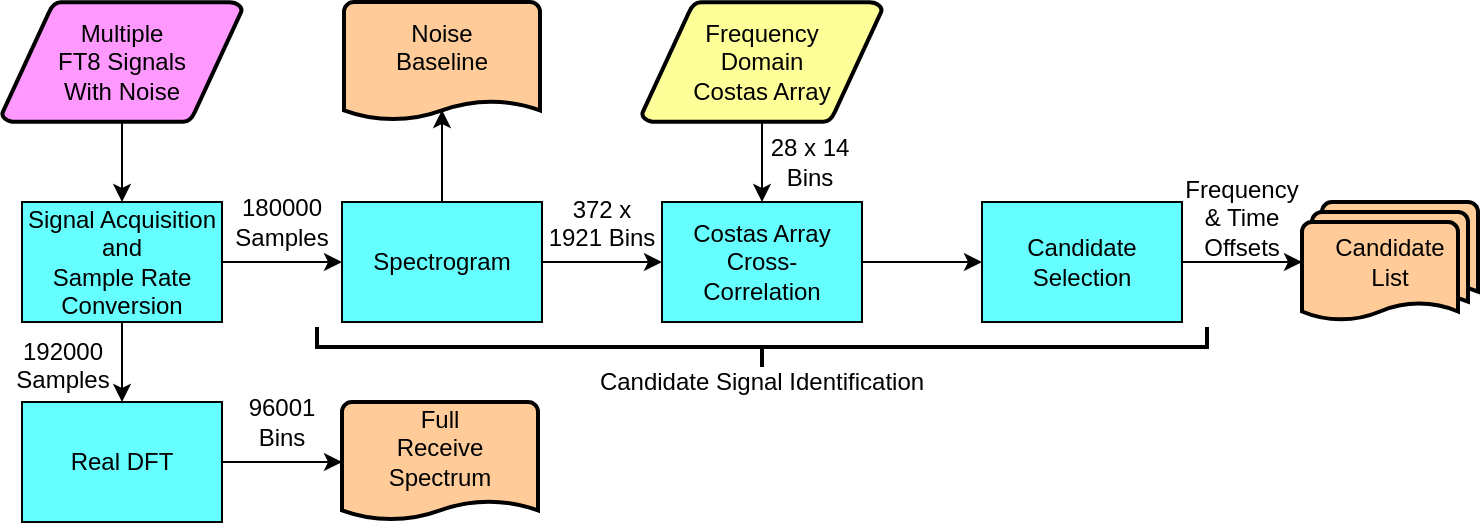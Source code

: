 <mxGraphModel dx="524" dy="900" grid="1" gridSize="10" guides="1" tooltips="1" connect="1" arrows="1" fold="1" page="1" pageScale="1" pageWidth="827" pageHeight="1169" background="#ffffff"><root><mxCell id="0"/><mxCell id="1" parent="0"/><mxCell id="2" value="Spectrogram" style="rounded=0;whiteSpace=wrap;html=1;fillColor=#66FFFF;" parent="1" vertex="1"><mxGeometry x="220" y="190" width="100" height="60" as="geometry"/></mxCell><mxCell id="3" value="Costas Array&lt;div&gt;Cross-&lt;div&gt;Correlation&lt;/div&gt;&lt;/div&gt;" style="rounded=0;whiteSpace=wrap;html=1;fillColor=#66FFFF;" parent="1" vertex="1"><mxGeometry x="380" y="190" width="100" height="60" as="geometry"/></mxCell><mxCell id="4" value="Candidate&lt;div&gt;Selection&lt;/div&gt;" style="rounded=0;whiteSpace=wrap;html=1;fillColor=#66FFFF;" parent="1" vertex="1"><mxGeometry x="540" y="190" width="100" height="60" as="geometry"/></mxCell><mxCell id="5" value="Signal Acquisition&lt;div&gt;and&lt;div&gt;Sample Rate Conversion&lt;/div&gt;&lt;/div&gt;" style="rounded=0;whiteSpace=wrap;html=1;fillColor=#66FFFF;" parent="1" vertex="1"><mxGeometry x="60" y="190" width="100" height="60" as="geometry"/></mxCell><mxCell id="6" value="Real DFT" style="rounded=0;whiteSpace=wrap;html=1;fillColor=#66FFFF;" parent="1" vertex="1"><mxGeometry x="60" y="290" width="100" height="60" as="geometry"/></mxCell><mxCell id="7" value="" style="endArrow=classic;html=1;exitX=1;exitY=0.5;entryX=0;entryY=0.5;" parent="1" source="5" target="2" edge="1"><mxGeometry width="50" height="50" relative="1" as="geometry"><mxPoint x="160" y="245" as="sourcePoint"/><mxPoint x="210" y="195" as="targetPoint"/></mxGeometry></mxCell><mxCell id="8" value="" style="endArrow=classic;html=1;exitX=1;exitY=0.5;entryX=0;entryY=0.5;" parent="1" source="2" target="3" edge="1"><mxGeometry width="50" height="50" relative="1" as="geometry"><mxPoint x="180" y="230" as="sourcePoint"/><mxPoint x="220" y="230" as="targetPoint"/><Array as="points"/></mxGeometry></mxCell><mxCell id="9" value="" style="endArrow=classic;html=1;exitX=0.5;exitY=0;entryX=0.5;entryY=0.9;entryPerimeter=0;" parent="1" source="2" target="28" edge="1"><mxGeometry width="50" height="50" relative="1" as="geometry"><mxPoint x="245" y="195" as="sourcePoint"/><mxPoint x="269" y="140" as="targetPoint"/></mxGeometry></mxCell><mxCell id="10" value="" style="endArrow=classic;html=1;exitX=1;exitY=0.5;entryX=0.004;entryY=0.375;entryPerimeter=0;" parent="1" source="4" edge="1"><mxGeometry width="50" height="50" relative="1" as="geometry"><mxPoint x="650" y="310" as="sourcePoint"/><mxPoint x="700" y="220" as="targetPoint"/></mxGeometry></mxCell><mxCell id="11" value="" style="endArrow=classic;html=1;exitX=0.5;exitY=1;" parent="1" source="5" target="6" edge="1"><mxGeometry width="50" height="50" relative="1" as="geometry"><mxPoint x="130" y="275" as="sourcePoint"/><mxPoint x="180" y="225" as="targetPoint"/></mxGeometry></mxCell><mxCell id="12" value="" style="endArrow=classic;html=1;exitX=0.5;exitY=1;" parent="1" edge="1"><mxGeometry width="50" height="50" relative="1" as="geometry"><mxPoint x="110" y="150" as="sourcePoint"/><mxPoint x="110" y="190" as="targetPoint"/></mxGeometry></mxCell><mxCell id="13" value="192000&lt;div&gt;Samples&lt;/div&gt;" style="text;html=1;resizable=0;points=[];autosize=1;align=center;verticalAlign=top;spacingTop=-4;" parent="1" vertex="1"><mxGeometry x="50" y="255" width="60" height="30" as="geometry"/></mxCell><mxCell id="14" value="" style="endArrow=classic;html=1;exitX=1;exitY=0.5;entryX=0;entryY=0.5;" parent="1" edge="1"><mxGeometry width="50" height="50" relative="1" as="geometry"><mxPoint x="480" y="220" as="sourcePoint"/><mxPoint x="540" y="220" as="targetPoint"/><Array as="points"/></mxGeometry></mxCell><mxCell id="15" value="180000&lt;div&gt;Samples&lt;/div&gt;" style="text;html=1;strokeColor=none;fillColor=none;align=center;verticalAlign=middle;whiteSpace=wrap;rounded=0;labelBackgroundColor=none;" parent="1" vertex="1"><mxGeometry x="170" y="190" width="40" height="20" as="geometry"/></mxCell><mxCell id="16" value="Candidate Signal Identification" style="text;html=1;strokeColor=none;fillColor=none;align=center;verticalAlign=middle;whiteSpace=wrap;rounded=0;" parent="1" vertex="1"><mxGeometry x="340" y="270" width="180" height="20" as="geometry"/></mxCell><mxCell id="18" value="372 x&lt;div&gt;1921 Bins&lt;/div&gt;" style="text;html=1;strokeColor=none;fillColor=none;align=center;verticalAlign=top;whiteSpace=wrap;rounded=0;" parent="1" vertex="1"><mxGeometry x="300" y="180" width="100" height="20" as="geometry"/></mxCell><mxCell id="19" value="" style="shape=mxgraph.flowchart.annotation_2;whiteSpace=wrap;html=1;fillColor=#ffffff;strokeColor=#000000;strokeWidth=2;rotation=-90;" parent="1" vertex="1"><mxGeometry x="420" y="40" width="20" height="445" as="geometry"/></mxCell><mxCell id="20" value="Frequency&lt;div&gt;Domain&lt;div&gt;Costas Array&lt;/div&gt;&lt;/div&gt;" style="shape=mxgraph.flowchart.data;whiteSpace=wrap;html=1;fillColor=#FFFF99;strokeColor=#000000;strokeWidth=2" parent="1" vertex="1"><mxGeometry x="370" y="90" width="120" height="60" as="geometry"/></mxCell><mxCell id="21" value="" style="endArrow=classic;html=1;exitX=0.5;exitY=1;exitPerimeter=0;" parent="1" source="20" target="3" edge="1"><mxGeometry width="50" height="50" relative="1" as="geometry"><mxPoint x="260" y="840" as="sourcePoint"/><mxPoint x="310" y="790" as="targetPoint"/></mxGeometry></mxCell><mxCell id="22" value="Multiple&lt;div&gt;FT8 Signals&lt;/div&gt;&lt;div&gt;With Noise&lt;/div&gt;" style="shape=mxgraph.flowchart.data;whiteSpace=wrap;html=1;fillColor=#FF99FF;strokeColor=#000000;strokeWidth=2" parent="1" vertex="1"><mxGeometry x="50" y="90" width="120" height="60" as="geometry"/></mxCell><mxCell id="23" value="28 x 14&lt;div&gt;Bins&lt;/div&gt;" style="text;html=1;strokeColor=none;fillColor=none;align=center;verticalAlign=middle;whiteSpace=wrap;rounded=0;" parent="1" vertex="1"><mxGeometry x="424" y="160" width="60" height="20" as="geometry"/></mxCell><mxCell id="26" value="Candidate&lt;div&gt;List&lt;/div&gt;" style="shape=mxgraph.flowchart.multi-document;whiteSpace=wrap;html=1;fillColor=#FFCC99;strokeColor=#000000;strokeWidth=2" parent="1" vertex="1"><mxGeometry x="700" y="190" width="88" height="60" as="geometry"/></mxCell><mxCell id="27" value="Frequency&lt;div&gt;&amp;amp; Time&lt;/div&gt;&lt;div&gt;Offsets&lt;/div&gt;" style="text;html=1;strokeColor=none;fillColor=none;align=center;verticalAlign=top;whiteSpace=wrap;rounded=0;" parent="1" vertex="1"><mxGeometry x="650" y="170" width="40" height="20" as="geometry"/></mxCell><mxCell id="28" value="Noise&lt;div&gt;Baseline&lt;br&gt;&lt;/div&gt;&lt;div&gt;&lt;br&gt;&lt;/div&gt;" style="shape=mxgraph.flowchart.document;whiteSpace=wrap;html=1;fillColor=#FFCC99;strokeColor=#000000;strokeWidth=2" parent="1" vertex="1"><mxGeometry x="221" y="90" width="98" height="60" as="geometry"/></mxCell><mxCell id="29" value="Full&lt;div&gt;Receive Spectrum&lt;/div&gt;&lt;div&gt;&lt;div&gt;&lt;br&gt;&lt;/div&gt;&lt;/div&gt;" style="shape=mxgraph.flowchart.document;whiteSpace=wrap;html=1;fillColor=#FFCC99;strokeColor=#000000;strokeWidth=2" parent="1" vertex="1"><mxGeometry x="220" y="290" width="98" height="60" as="geometry"/></mxCell><mxCell id="30" value="" style="endArrow=classic;html=1;exitX=1;exitY=0.5;entryX=0;entryY=0.5;entryPerimeter=0;" parent="1" source="6" target="29" edge="1"><mxGeometry width="50" height="50" relative="1" as="geometry"><mxPoint x="10" y="420" as="sourcePoint"/><mxPoint x="60" y="370" as="targetPoint"/></mxGeometry></mxCell><mxCell id="31" value="96001 Bins" style="text;html=1;strokeColor=none;fillColor=none;align=center;verticalAlign=middle;whiteSpace=wrap;rounded=0;" parent="1" vertex="1"><mxGeometry x="170" y="290" width="40" height="20" as="geometry"/></mxCell></root></mxGraphModel>